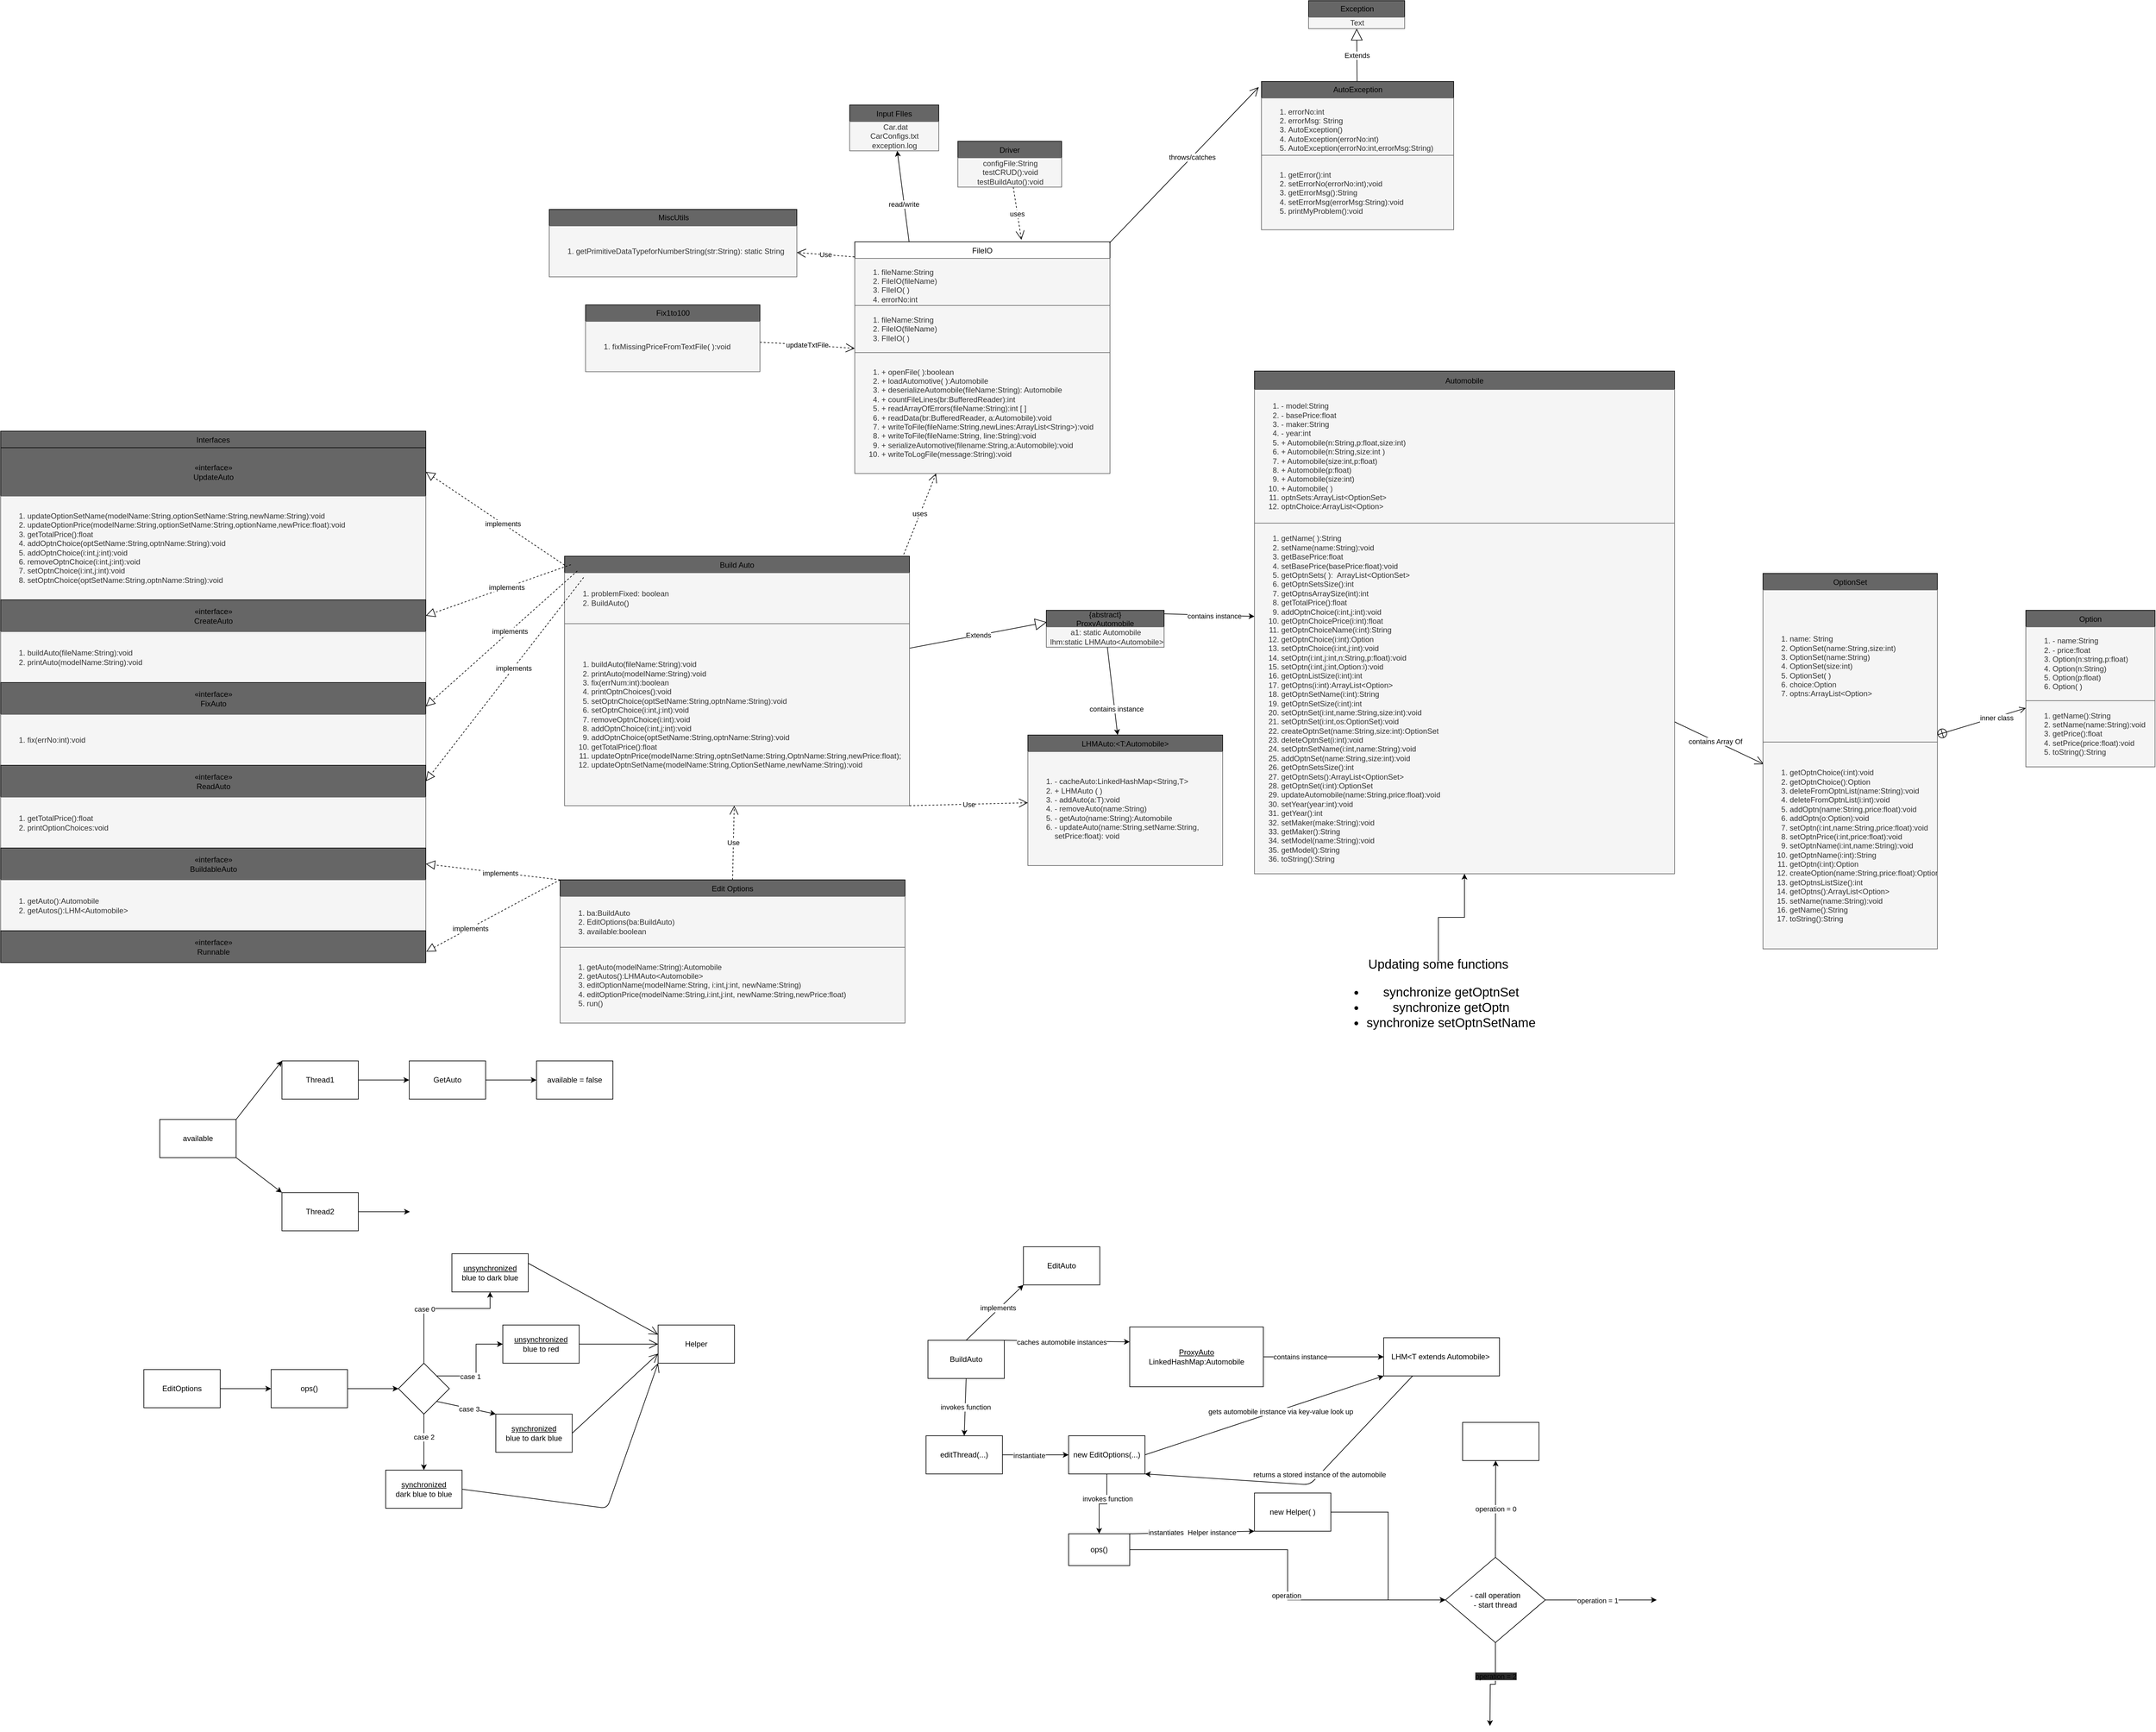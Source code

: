 <mxfile version="13.0.3" type="device"><diagram id="zZ2lqmu1lsxCSd4FqD7M" name="Page-1"><mxGraphModel dx="2013" dy="1282" grid="0" gridSize="10" guides="1" tooltips="1" connect="1" arrows="1" fold="1" page="0" pageScale="1" pageWidth="850" pageHeight="1100" math="0" shadow="0"><root><mxCell id="0"/><mxCell id="1" parent="0"/><mxCell id="Gdt1DpHqCTBr539AsRId-1" value="Extends" style="endArrow=block;endSize=16;endFill=0;html=1;entryX=0.004;entryY=0.321;entryDx=0;entryDy=0;entryPerimeter=0;" parent="1" source="Gdt1DpHqCTBr539AsRId-55" target="Gdt1DpHqCTBr539AsRId-19" edge="1"><mxGeometry width="160" relative="1" as="geometry"><mxPoint x="546" y="196.58" as="sourcePoint"/><mxPoint x="706" y="196.58" as="targetPoint"/></mxGeometry></mxCell><mxCell id="Gdt1DpHqCTBr539AsRId-2" value="" style="endArrow=block;dashed=1;endFill=0;endSize=12;html=1;entryX=1;entryY=0.5;entryDx=0;entryDy=0;" parent="1" source="Gdt1DpHqCTBr539AsRId-55" target="Gdt1DpHqCTBr539AsRId-44" edge="1"><mxGeometry width="160" relative="1" as="geometry"><mxPoint x="320" y="404" as="sourcePoint"/><mxPoint x="116" y="144" as="targetPoint"/></mxGeometry></mxCell><mxCell id="Gdt1DpHqCTBr539AsRId-3" value="implements" style="edgeLabel;html=1;align=center;verticalAlign=middle;resizable=0;points=[];" parent="Gdt1DpHqCTBr539AsRId-2" vertex="1" connectable="0"><mxGeometry x="-0.11" relative="1" as="geometry"><mxPoint as="offset"/></mxGeometry></mxCell><mxCell id="Gdt1DpHqCTBr539AsRId-4" value="" style="endArrow=open;endFill=1;endSize=12;html=1;entryX=0.005;entryY=0.508;entryDx=0;entryDy=0;entryPerimeter=0;" parent="1" source="Gdt1DpHqCTBr539AsRId-32" target="Gdt1DpHqCTBr539AsRId-14" edge="1"><mxGeometry width="160" relative="1" as="geometry"><mxPoint x="1473.0" y="240.275" as="sourcePoint"/><mxPoint x="1279.51" y="273" as="targetPoint"/></mxGeometry></mxCell><mxCell id="Gdt1DpHqCTBr539AsRId-5" value="contains Array Of" style="edgeLabel;html=1;align=center;verticalAlign=middle;resizable=0;points=[];" parent="Gdt1DpHqCTBr539AsRId-4" vertex="1" connectable="0"><mxGeometry x="-0.086" relative="1" as="geometry"><mxPoint as="offset"/></mxGeometry></mxCell><mxCell id="Gdt1DpHqCTBr539AsRId-6" value="uses" style="endArrow=open;endSize=12;dashed=1;html=1;entryX=0.653;entryY=-0.009;entryDx=0;entryDy=0;entryPerimeter=0;" parent="1" source="Gdt1DpHqCTBr539AsRId-50" target="Gdt1DpHqCTBr539AsRId-10" edge="1"><mxGeometry width="160" relative="1" as="geometry"><mxPoint x="1002" y="-104" as="sourcePoint"/><mxPoint x="1162" y="-104" as="targetPoint"/></mxGeometry></mxCell><mxCell id="Gdt1DpHqCTBr539AsRId-7" value="uses" style="endArrow=open;endSize=12;dashed=1;html=1;" parent="1" target="Gdt1DpHqCTBr539AsRId-10" edge="1"><mxGeometry width="160" relative="1" as="geometry"><mxPoint x="523" y="123" as="sourcePoint"/><mxPoint x="601" y="88.0" as="targetPoint"/></mxGeometry></mxCell><mxCell id="Gdt1DpHqCTBr539AsRId-8" value="" style="endArrow=classic;html=1;exitX=0.213;exitY=0.001;exitDx=0;exitDy=0;exitPerimeter=0;" parent="1" source="Gdt1DpHqCTBr539AsRId-10" target="Gdt1DpHqCTBr539AsRId-52" edge="1"><mxGeometry width="50" height="50" relative="1" as="geometry"><mxPoint x="710" y="76" as="sourcePoint"/><mxPoint x="760" y="26" as="targetPoint"/><Array as="points"/></mxGeometry></mxCell><mxCell id="Gdt1DpHqCTBr539AsRId-9" value="read/write" style="edgeLabel;html=1;align=center;verticalAlign=middle;resizable=0;points=[];" parent="Gdt1DpHqCTBr539AsRId-8" vertex="1" connectable="0"><mxGeometry x="-0.166" y="1" relative="1" as="geometry"><mxPoint as="offset"/></mxGeometry></mxCell><mxCell id="Gdt1DpHqCTBr539AsRId-14" value="OptionSet" style="swimlane;fontStyle=0;childLayout=stackLayout;horizontal=1;startSize=26;fillColor=#666666;horizontalStack=0;resizeParent=1;resizeParentMax=0;resizeLast=0;collapsible=1;marginBottom=0;" parent="1" vertex="1"><mxGeometry x="1873" y="153" width="274" height="590" as="geometry"/></mxCell><mxCell id="Gdt1DpHqCTBr539AsRId-15" value="&lt;ol&gt;&lt;li&gt;&lt;span&gt;name: String&lt;/span&gt;&lt;br&gt;&lt;/li&gt;&lt;li&gt;OptionSet(name:String,size:int)&lt;/li&gt;&lt;li&gt;OptionSet(name:String)&lt;/li&gt;&lt;li&gt;OptionSet(size:int)&lt;/li&gt;&lt;li&gt;OptionSet( )&lt;/li&gt;&lt;li&gt;choice:Option&lt;/li&gt;&lt;li&gt;optns:ArrayList&amp;lt;Option&amp;gt;&lt;/li&gt;&lt;/ol&gt;" style="text;strokeColor=#666666;fillColor=#f5f5f5;html=1;whiteSpace=wrap;verticalAlign=middle;overflow=hidden;fontColor=#333333;" parent="Gdt1DpHqCTBr539AsRId-14" vertex="1"><mxGeometry y="26" width="274" height="239" as="geometry"/></mxCell><mxCell id="Gdt1DpHqCTBr539AsRId-16" value="&lt;ol&gt;&lt;li&gt;getOptnChoice(i:int):void&lt;/li&gt;&lt;li&gt;getOptnChoice():Option&lt;/li&gt;&lt;li&gt;deleteFromOptnList(name:String):void&lt;/li&gt;&lt;li&gt;deleteFromOptnList(i:int):void&lt;/li&gt;&lt;li&gt;addOptn(name:String,price:float):void&lt;/li&gt;&lt;li&gt;addOptn(o:Option):void&lt;/li&gt;&lt;li&gt;setOptn(i:int,name:String,price:float):void&lt;/li&gt;&lt;li&gt;setOptnPrice(i:int,price:float):void&lt;/li&gt;&lt;li&gt;setOptnName(i:int,name:String):void&lt;/li&gt;&lt;li&gt;getOptnName(i:int):String&lt;/li&gt;&lt;li&gt;getOptn(i:int):Option&lt;/li&gt;&lt;li&gt;createOption(name:String,price:float):Option&lt;/li&gt;&lt;li&gt;getOptnsListSize():int&lt;/li&gt;&lt;li&gt;getOptns():ArrayList&amp;lt;Option&amp;gt;&lt;/li&gt;&lt;li&gt;setName(name:String):void&lt;/li&gt;&lt;li&gt;getName():String&lt;/li&gt;&lt;li&gt;toString():String&lt;/li&gt;&lt;/ol&gt;" style="text;strokeColor=#666666;fillColor=#f5f5f5;html=1;whiteSpace=wrap;verticalAlign=middle;overflow=hidden;fontColor=#333333;" parent="Gdt1DpHqCTBr539AsRId-14" vertex="1"><mxGeometry y="265" width="274" height="325" as="geometry"/></mxCell><mxCell id="Gdt1DpHqCTBr539AsRId-17" value="" style="endArrow=open;startArrow=circlePlus;endFill=0;startFill=0;endSize=8;html=1;" parent="1" source="Gdt1DpHqCTBr539AsRId-14" target="Gdt1DpHqCTBr539AsRId-35" edge="1"><mxGeometry width="160" relative="1" as="geometry"><mxPoint x="2191" y="277" as="sourcePoint"/><mxPoint x="2351" y="277" as="targetPoint"/></mxGeometry></mxCell><mxCell id="Gdt1DpHqCTBr539AsRId-18" value="inner class" style="edgeLabel;html=1;align=center;verticalAlign=middle;resizable=0;points=[];" parent="Gdt1DpHqCTBr539AsRId-17" vertex="1" connectable="0"><mxGeometry x="0.328" y="-1" relative="1" as="geometry"><mxPoint as="offset"/></mxGeometry></mxCell><mxCell id="Gdt1DpHqCTBr539AsRId-19" value="{abstract}&#10;ProxyAutomobile" style="swimlane;fontStyle=0;childLayout=stackLayout;horizontal=1;startSize=26;fillColor=#666666;horizontalStack=0;resizeParent=1;resizeParentMax=0;resizeLast=0;collapsible=1;marginBottom=0;" parent="1" vertex="1"><mxGeometry x="747" y="211" width="185" height="58" as="geometry"/></mxCell><mxCell id="Gdt1DpHqCTBr539AsRId-20" value="a1: static Automobile&lt;br&gt;&amp;nbsp;lhm:static LHMAuto&amp;lt;Automobile&amp;gt;" style="text;html=1;align=center;verticalAlign=middle;resizable=0;points=[];autosize=1;fillColor=#f5f5f5;strokeColor=#666666;fontColor=#333333;" parent="Gdt1DpHqCTBr539AsRId-19" vertex="1"><mxGeometry y="26" width="185" height="32" as="geometry"/></mxCell><mxCell id="Gdt1DpHqCTBr539AsRId-21" value="updateTxtFile" style="endArrow=open;endSize=12;dashed=1;html=1;" parent="1" source="Gdt1DpHqCTBr539AsRId-22" target="Gdt1DpHqCTBr539AsRId-10" edge="1"><mxGeometry width="160" relative="1" as="geometry"><mxPoint x="321" y="-198" as="sourcePoint"/><mxPoint x="481" y="-198" as="targetPoint"/><Array as="points"><mxPoint x="342" y="-208"/></Array></mxGeometry></mxCell><mxCell id="Gdt1DpHqCTBr539AsRId-22" value="Fix1to100" style="swimlane;fontStyle=0;childLayout=stackLayout;horizontal=1;startSize=26;fillColor=#666666;horizontalStack=0;resizeParent=1;resizeParentMax=0;resizeLast=0;collapsible=1;marginBottom=0;html=1;" parent="1" vertex="1"><mxGeometry x="23" y="-269" width="274" height="105" as="geometry"/></mxCell><mxCell id="Gdt1DpHqCTBr539AsRId-23" value="&lt;ol&gt;&lt;li&gt;&lt;span style=&quot;text-align: center&quot;&gt;fixMissingPriceFromTextFile( ):void&lt;/span&gt;&lt;/li&gt;&lt;/ol&gt;" style="text;strokeColor=#666666;fillColor=#f5f5f5;html=1;whiteSpace=wrap;verticalAlign=middle;overflow=hidden;fontColor=#333333;" parent="Gdt1DpHqCTBr539AsRId-22" vertex="1"><mxGeometry y="26" width="274" height="79" as="geometry"/></mxCell><mxCell id="Gdt1DpHqCTBr539AsRId-24" value="Extends" style="endArrow=block;endSize=16;endFill=0;html=1;" parent="1" source="Gdt1DpHqCTBr539AsRId-27" target="Gdt1DpHqCTBr539AsRId-38" edge="1"><mxGeometry width="160" relative="1" as="geometry"><mxPoint x="397" y="-718" as="sourcePoint"/><mxPoint x="557" y="-718" as="targetPoint"/></mxGeometry></mxCell><mxCell id="Gdt1DpHqCTBr539AsRId-25" value="" style="endArrow=open;endFill=1;endSize=12;html=1;exitX=0.998;exitY=0.005;exitDx=0;exitDy=0;exitPerimeter=0;entryX=-0.014;entryY=0.038;entryDx=0;entryDy=0;entryPerimeter=0;" parent="1" source="Gdt1DpHqCTBr539AsRId-10" target="Gdt1DpHqCTBr539AsRId-27" edge="1"><mxGeometry width="160" relative="1" as="geometry"><mxPoint x="1088" y="-357" as="sourcePoint"/><mxPoint x="1248" y="-357" as="targetPoint"/></mxGeometry></mxCell><mxCell id="Gdt1DpHqCTBr539AsRId-26" value="throws/catches" style="edgeLabel;html=1;align=center;verticalAlign=middle;resizable=0;points=[];" parent="Gdt1DpHqCTBr539AsRId-25" vertex="1" connectable="0"><mxGeometry x="0.105" relative="1" as="geometry"><mxPoint as="offset"/></mxGeometry></mxCell><mxCell id="Gdt1DpHqCTBr539AsRId-30" value="" style="endArrow=classic;html=1;exitX=1.003;exitY=0.094;exitDx=0;exitDy=0;exitPerimeter=0;" parent="1" source="Gdt1DpHqCTBr539AsRId-19" target="Gdt1DpHqCTBr539AsRId-32" edge="1"><mxGeometry width="50" height="50" relative="1" as="geometry"><mxPoint x="889" y="364" as="sourcePoint"/><mxPoint x="939" y="314" as="targetPoint"/></mxGeometry></mxCell><mxCell id="Gdt1DpHqCTBr539AsRId-31" value="contains instance" style="edgeLabel;html=1;align=center;verticalAlign=middle;resizable=0;points=[];" parent="Gdt1DpHqCTBr539AsRId-30" vertex="1" connectable="0"><mxGeometry x="0.105" y="-1" relative="1" as="geometry"><mxPoint as="offset"/></mxGeometry></mxCell><mxCell id="Gdt1DpHqCTBr539AsRId-32" value="Automobile" style="swimlane;fontStyle=0;childLayout=stackLayout;horizontal=1;startSize=29;fillColor=#666666;horizontalStack=0;resizeParent=1;resizeParentMax=0;resizeLast=0;collapsible=1;marginBottom=0;" parent="1" vertex="1"><mxGeometry x="1074" y="-165" width="660" height="790" as="geometry"/></mxCell><mxCell id="Gdt1DpHqCTBr539AsRId-33" value="&lt;ol&gt;&lt;li&gt;- model:String&lt;/li&gt;&lt;li&gt;- basePrice:float&lt;/li&gt;&lt;li&gt;- maker:String&lt;/li&gt;&lt;li&gt;- year:int&lt;/li&gt;&lt;li&gt;+ Automobile(n:String,p:float,size:int)&lt;/li&gt;&lt;li&gt;+ Automobile(n:String,size:int )&lt;/li&gt;&lt;li&gt;+ Automobile(size:int,p:float)&lt;/li&gt;&lt;li&gt;+ Automobile(p:float)&lt;/li&gt;&lt;li&gt;+ Automobile(size:int)&lt;/li&gt;&lt;li&gt;+ Automobile( )&amp;nbsp;&lt;/li&gt;&lt;li&gt;optnSets:ArrayList&amp;lt;OptionSet&amp;gt;&lt;/li&gt;&lt;li&gt;optnChoice:ArrayList&amp;lt;Option&amp;gt;&lt;/li&gt;&lt;/ol&gt;" style="text;strokeColor=#666666;fillColor=#f5f5f5;html=1;whiteSpace=wrap;verticalAlign=middle;overflow=hidden;fontColor=#333333;" parent="Gdt1DpHqCTBr539AsRId-32" vertex="1"><mxGeometry y="29" width="660" height="210" as="geometry"/></mxCell><mxCell id="Gdt1DpHqCTBr539AsRId-34" value="&lt;ol&gt;&lt;li&gt;getName( ):String&lt;/li&gt;&lt;li&gt;setName(name:String):void&lt;/li&gt;&lt;li&gt;getBasePrice:float&lt;/li&gt;&lt;li&gt;setBasePrice(basePrice:float):void&lt;/li&gt;&lt;li&gt;getOptnSets( ):&amp;nbsp; ArrayList&amp;lt;OptionSet&amp;gt;&lt;/li&gt;&lt;li&gt;&lt;span&gt;getOptnSetsSize():int&lt;/span&gt;&lt;br&gt;&lt;/li&gt;&lt;li&gt;getOptnsArraySize(int):int&lt;/li&gt;&lt;li&gt;getTotalPrice():float&lt;/li&gt;&lt;li&gt;addOptnChoice(i:int,j:int):void&lt;/li&gt;&lt;li&gt;getOptnChoicePrice(i:int):float&lt;/li&gt;&lt;li&gt;getOptnChoiceName(i:int):String&lt;/li&gt;&lt;li&gt;getOptnChoice(i:int):Option&lt;/li&gt;&lt;li&gt;setOptnChoice(i:int,j:int):void&lt;/li&gt;&lt;li&gt;setOptn(i:int,j:int,n:String,p:float):void&lt;/li&gt;&lt;li&gt;setOptn(i:int,j:int,Option:i):void&lt;/li&gt;&lt;li&gt;getOptnListSize(i:int):int&lt;/li&gt;&lt;li&gt;getOptns(i:int):ArrayList&amp;lt;Option&amp;gt;&lt;/li&gt;&lt;li&gt;getOptnSetName(i:int):String&lt;/li&gt;&lt;li&gt;getOptnSetSize(i:int):int&lt;/li&gt;&lt;li&gt;setOptnSet(i:int,name:String,size:int):void&lt;/li&gt;&lt;li&gt;setOptnSet(i:int,os:OptionSet):void&lt;/li&gt;&lt;li&gt;createOptnSet(name:String,size:int):OptionSet&lt;/li&gt;&lt;li&gt;deleteOptnSet(i:int):void&lt;/li&gt;&lt;li&gt;setOptnSetName(i:int,name:String):void&lt;/li&gt;&lt;li&gt;addOptnSet(name:String,size:int):void&lt;/li&gt;&lt;li&gt;getOptnSetsSize():int&lt;/li&gt;&lt;li&gt;getOptnSets():ArrayList&amp;lt;OptionSet&amp;gt;&lt;/li&gt;&lt;li&gt;getOptnSet(i:int):OptionSet&lt;/li&gt;&lt;li&gt;updateAutomobile(name:String,price:float):void&lt;/li&gt;&lt;li&gt;setYear(year:int):void&lt;/li&gt;&lt;li&gt;getYear():int&lt;/li&gt;&lt;li&gt;setMaker(make:String):void&lt;/li&gt;&lt;li&gt;getMaker():String&lt;/li&gt;&lt;li&gt;setModel(name:String):void&lt;/li&gt;&lt;li&gt;getModel():String&lt;/li&gt;&lt;li&gt;toString():String&lt;/li&gt;&lt;/ol&gt;" style="text;strokeColor=#666666;fillColor=#f5f5f5;html=1;whiteSpace=wrap;verticalAlign=middle;overflow=hidden;fontColor=#333333;" parent="Gdt1DpHqCTBr539AsRId-32" vertex="1"><mxGeometry y="239" width="660" height="551" as="geometry"/></mxCell><mxCell id="Gdt1DpHqCTBr539AsRId-40" value="MiscUtils" style="swimlane;fontStyle=0;childLayout=stackLayout;horizontal=1;startSize=26;fillColor=#666666;horizontalStack=0;resizeParent=1;resizeParentMax=0;resizeLast=0;collapsible=1;marginBottom=0;html=1;" parent="1" vertex="1"><mxGeometry x="-34" y="-419" width="389" height="106" as="geometry"/></mxCell><mxCell id="Gdt1DpHqCTBr539AsRId-41" value="&lt;ol&gt;&lt;li&gt;getPrimitiveDataTypeforNumberString(str:String): static String&lt;/li&gt;&lt;/ol&gt;" style="text;strokeColor=#666666;fillColor=#f5f5f5;html=1;whiteSpace=wrap;verticalAlign=middle;overflow=hidden;fontColor=#333333;" parent="Gdt1DpHqCTBr539AsRId-40" vertex="1"><mxGeometry y="26" width="389" height="80" as="geometry"/></mxCell><mxCell id="Gdt1DpHqCTBr539AsRId-42" value="Use" style="endArrow=open;endSize=12;dashed=1;html=1;exitX=-0.001;exitY=0.065;exitDx=0;exitDy=0;exitPerimeter=0;" parent="1" source="Gdt1DpHqCTBr539AsRId-10" target="Gdt1DpHqCTBr539AsRId-40" edge="1"><mxGeometry width="160" relative="1" as="geometry"><mxPoint x="383" y="-508" as="sourcePoint"/><mxPoint x="543" y="-508" as="targetPoint"/></mxGeometry></mxCell><mxCell id="Gdt1DpHqCTBr539AsRId-50" value="Driver" style="swimlane;fontStyle=0;childLayout=stackLayout;horizontal=1;startSize=26;fillColor=#666666;horizontalStack=0;resizeParent=1;resizeParentMax=0;resizeLast=0;collapsible=1;marginBottom=0;" parent="1" vertex="1"><mxGeometry x="608" y="-526" width="163" height="72" as="geometry"/></mxCell><mxCell id="Gdt1DpHqCTBr539AsRId-51" value="configFile:String&lt;br&gt;testCRUD():void&lt;br&gt;testBuildAuto():void&lt;br&gt;" style="text;html=1;align=center;verticalAlign=middle;resizable=0;points=[];autosize=1;fillColor=#f5f5f5;strokeColor=#666666;fontColor=#333333;" parent="Gdt1DpHqCTBr539AsRId-50" vertex="1"><mxGeometry y="26" width="163" height="46" as="geometry"/></mxCell><mxCell id="Gdt1DpHqCTBr539AsRId-52" value="Input FIles" style="swimlane;fontStyle=0;childLayout=stackLayout;horizontal=1;startSize=26;fillColor=#666666;horizontalStack=0;resizeParent=1;resizeParentMax=0;resizeLast=0;collapsible=1;marginBottom=0;" parent="1" vertex="1"><mxGeometry x="438" y="-583" width="140" height="72" as="geometry"/></mxCell><mxCell id="Gdt1DpHqCTBr539AsRId-53" value="&amp;nbsp;Car.dat&lt;br&gt;CarConfigs.txt&lt;br&gt;exception.log" style="text;html=1;align=center;verticalAlign=middle;resizable=0;points=[];autosize=1;fillColor=#f5f5f5;strokeColor=#666666;fontColor=#333333;" parent="Gdt1DpHqCTBr539AsRId-52" vertex="1"><mxGeometry y="26" width="140" height="46" as="geometry"/></mxCell><mxCell id="Gdt1DpHqCTBr539AsRId-35" value="Option" style="swimlane;fontStyle=0;childLayout=stackLayout;horizontal=1;startSize=26;fillColor=#666666;horizontalStack=0;resizeParent=1;resizeParentMax=0;resizeLast=0;collapsible=1;marginBottom=0;" parent="1" vertex="1"><mxGeometry x="2286" y="211" width="203" height="246" as="geometry"/></mxCell><mxCell id="Gdt1DpHqCTBr539AsRId-36" value="&lt;ol&gt;&lt;li&gt;- name:String&lt;/li&gt;&lt;li&gt;- price:float&lt;/li&gt;&lt;li&gt;Option(n:string,p:float)&lt;/li&gt;&lt;li&gt;Option(n:String)&lt;/li&gt;&lt;li&gt;Option(p:float)&lt;/li&gt;&lt;li&gt;Option( )&lt;/li&gt;&lt;/ol&gt;" style="text;strokeColor=#666666;fillColor=#f5f5f5;html=1;whiteSpace=wrap;verticalAlign=middle;overflow=hidden;fontColor=#333333;" parent="Gdt1DpHqCTBr539AsRId-35" vertex="1"><mxGeometry y="26" width="203" height="116" as="geometry"/></mxCell><mxCell id="Gdt1DpHqCTBr539AsRId-37" value="&lt;ol&gt;&lt;li&gt;getName():String&lt;/li&gt;&lt;li&gt;setName(name:String):void&lt;/li&gt;&lt;li&gt;getPrice():float&lt;/li&gt;&lt;li&gt;setPrice(price:float):void&lt;/li&gt;&lt;li&gt;toString():String&lt;/li&gt;&lt;/ol&gt;" style="text;strokeColor=#666666;fillColor=#f5f5f5;html=1;whiteSpace=wrap;verticalAlign=middle;overflow=hidden;fontColor=#333333;" parent="Gdt1DpHqCTBr539AsRId-35" vertex="1"><mxGeometry y="142" width="203" height="104" as="geometry"/></mxCell><mxCell id="Gdt1DpHqCTBr539AsRId-55" value="Build Auto" style="swimlane;fontStyle=0;childLayout=stackLayout;horizontal=1;startSize=26;fillColor=#666666;horizontalStack=0;resizeParent=1;resizeParentMax=0;resizeLast=0;collapsible=1;marginBottom=0;" parent="1" vertex="1"><mxGeometry x="-10" y="126" width="542" height="392" as="geometry"/></mxCell><mxCell id="Gdt1DpHqCTBr539AsRId-56" value="&lt;ol&gt;&lt;li&gt;problemFixed: boolean&lt;/li&gt;&lt;li&gt;BuildAuto()&lt;/li&gt;&lt;/ol&gt;" style="text;strokeColor=#666666;fillColor=#f5f5f5;html=1;whiteSpace=wrap;verticalAlign=middle;overflow=hidden;fontColor=#333333;" parent="Gdt1DpHqCTBr539AsRId-55" vertex="1"><mxGeometry y="26" width="542" height="80" as="geometry"/></mxCell><mxCell id="Gdt1DpHqCTBr539AsRId-57" value="&lt;ol&gt;&lt;li&gt;buildAuto(fileName:String):void&lt;/li&gt;&lt;li&gt;&lt;span&gt;printAuto(modelName:String):void&lt;/span&gt;&lt;/li&gt;&lt;li&gt;fix(errNum:int):boolean&lt;/li&gt;&lt;li&gt;printOptnChoices():void&lt;/li&gt;&lt;li&gt;setOptnChoice(optSetName:String,optnName:String):void&lt;/li&gt;&lt;li&gt;setOptnChoice(i:int,j:int):void&lt;/li&gt;&lt;li&gt;removeOptnChoice(i:int):void&lt;/li&gt;&lt;li&gt;addOptnChoice(i:int,j:int):void&lt;/li&gt;&lt;li&gt;addOptnChoice(optSetName:String,optnName:String):void&lt;/li&gt;&lt;li&gt;getTotalPrice():float&lt;/li&gt;&lt;li&gt;updateOptnPrice(modelName:String,optnSetName:String,OptnName:String,newPrice:float);&lt;/li&gt;&lt;li&gt;updateOptnSetName(modelName:String,OptionSetName,newName:String):void&lt;/li&gt;&lt;/ol&gt;" style="text;strokeColor=#666666;fillColor=#f5f5f5;html=1;whiteSpace=wrap;verticalAlign=middle;overflow=hidden;fontColor=#333333;" parent="Gdt1DpHqCTBr539AsRId-55" vertex="1"><mxGeometry y="106" width="542" height="286" as="geometry"/></mxCell><mxCell id="Gdt1DpHqCTBr539AsRId-10" value="FileIO" style="swimlane;fontStyle=0;childLayout=stackLayout;horizontal=1;startSize=26;fillColor=none;horizontalStack=0;resizeParent=1;resizeParentMax=0;resizeLast=0;collapsible=1;marginBottom=0;" parent="1" vertex="1"><mxGeometry x="446" y="-368" width="401" height="364" as="geometry"/></mxCell><mxCell id="Gdt1DpHqCTBr539AsRId-11" value="&lt;ol&gt;&lt;li&gt;fileName:String&lt;/li&gt;&lt;li&gt;FileIO(fileName)&lt;/li&gt;&lt;li&gt;FIleIO( )&lt;/li&gt;&lt;li&gt;errorNo:int&lt;/li&gt;&lt;/ol&gt;" style="text;strokeColor=#666666;fillColor=#f5f5f5;html=1;whiteSpace=wrap;verticalAlign=middle;overflow=hidden;fontColor=#333333;" parent="Gdt1DpHqCTBr539AsRId-10" vertex="1"><mxGeometry y="26" width="401" height="74" as="geometry"/></mxCell><mxCell id="Gdt1DpHqCTBr539AsRId-12" value="&lt;ol&gt;&lt;li&gt;fileName:String&lt;/li&gt;&lt;li&gt;FileIO(fileName)&lt;/li&gt;&lt;li&gt;FIleIO( )&lt;/li&gt;&lt;/ol&gt;" style="text;strokeColor=#666666;fillColor=#f5f5f5;html=1;whiteSpace=wrap;verticalAlign=middle;overflow=hidden;fontColor=#333333;" parent="Gdt1DpHqCTBr539AsRId-10" vertex="1"><mxGeometry y="100" width="401" height="74" as="geometry"/></mxCell><mxCell id="Gdt1DpHqCTBr539AsRId-13" value="&lt;ol&gt;&lt;li&gt;+ openFile( ):boolean&lt;/li&gt;&lt;li&gt;+ loadAutomotive( ):Automobile&lt;/li&gt;&lt;li&gt;+ deserializeAutomobile(fileName:String): Automobile&lt;/li&gt;&lt;li&gt;+ countFileLines(br:BufferedReader):int&lt;/li&gt;&lt;li&gt;+ readArrayOfErrors(fileName:String):int [ ]&lt;/li&gt;&lt;li&gt;+ readData(br:BufferedReader, a:Automobile):void&lt;/li&gt;&lt;li&gt;+ writeToFile(fileName:String,newLines:ArrayList&amp;lt;String&amp;gt;):void&lt;/li&gt;&lt;li&gt;+ writeToFile(fileName:String, line:String):void&lt;/li&gt;&lt;li&gt;+ serializeAutomotive(filename:String,a:Automobile):void&lt;/li&gt;&lt;li&gt;+ writeToLogFile(message:String):void&lt;/li&gt;&lt;/ol&gt;" style="text;strokeColor=#666666;fillColor=#f5f5f5;html=1;whiteSpace=wrap;verticalAlign=middle;overflow=hidden;fontColor=#333333;" parent="Gdt1DpHqCTBr539AsRId-10" vertex="1"><mxGeometry y="174" width="401" height="190" as="geometry"/></mxCell><mxCell id="Gdt1DpHqCTBr539AsRId-27" value="AutoException" style="swimlane;fontStyle=0;childLayout=stackLayout;horizontal=1;startSize=26;fillColor=#666666;horizontalStack=0;resizeParent=1;resizeParentMax=0;resizeLast=0;collapsible=1;marginBottom=0;html=1;" parent="1" vertex="1"><mxGeometry x="1085" y="-620" width="302" height="233" as="geometry"/></mxCell><mxCell id="Gdt1DpHqCTBr539AsRId-28" value="&lt;ol&gt;&lt;li&gt;errorNo:int&lt;/li&gt;&lt;li&gt;errorMsg: String&lt;/li&gt;&lt;li&gt;AutoException()&lt;/li&gt;&lt;li&gt;AutoException(errorNo:int)&lt;/li&gt;&lt;li&gt;AutoException(errorNo:int,errorMsg:String)&lt;/li&gt;&lt;/ol&gt;" style="text;strokeColor=#666666;fillColor=#f5f5f5;html=1;whiteSpace=wrap;verticalAlign=middle;overflow=hidden;fontColor=#333333;" parent="Gdt1DpHqCTBr539AsRId-27" vertex="1"><mxGeometry y="26" width="302" height="90" as="geometry"/></mxCell><mxCell id="Gdt1DpHqCTBr539AsRId-29" value="&lt;ol&gt;&lt;li&gt;getError():int&lt;/li&gt;&lt;li&gt;setErrorNo(errorNo:int);void&lt;/li&gt;&lt;li&gt;getErrorMsg():String&lt;/li&gt;&lt;li&gt;setErrorMsg(errorMsg:String):void&lt;/li&gt;&lt;li&gt;printMyProblem():void&lt;/li&gt;&lt;/ol&gt;" style="text;strokeColor=#666666;fillColor=#f5f5f5;html=1;whiteSpace=wrap;verticalAlign=middle;overflow=hidden;fontColor=#333333;" parent="Gdt1DpHqCTBr539AsRId-27" vertex="1"><mxGeometry y="116" width="302" height="117" as="geometry"/></mxCell><mxCell id="Gdt1DpHqCTBr539AsRId-38" value="Exception" style="swimlane;fontStyle=0;childLayout=stackLayout;horizontal=1;startSize=26;fillColor=#666666;horizontalStack=0;resizeParent=1;resizeParentMax=0;resizeLast=0;collapsible=1;marginBottom=0;html=1;gradientColor=none;" parent="1" vertex="1"><mxGeometry x="1159" y="-747" width="151" height="44" as="geometry"/></mxCell><mxCell id="Gdt1DpHqCTBr539AsRId-39" value="Text" style="text;html=1;align=center;verticalAlign=middle;resizable=0;points=[];autosize=1;fillColor=#f5f5f5;strokeColor=#666666;fontColor=#333333;" parent="Gdt1DpHqCTBr539AsRId-38" vertex="1"><mxGeometry y="26" width="151" height="18" as="geometry"/></mxCell><mxCell id="Gdt1DpHqCTBr539AsRId-128" value="" style="endArrow=classic;html=1;" parent="1" source="Gdt1DpHqCTBr539AsRId-19" target="Gdt1DpHqCTBr539AsRId-130" edge="1"><mxGeometry width="50" height="50" relative="1" as="geometry"><mxPoint x="832" y="354" as="sourcePoint"/><mxPoint x="832.519" y="319" as="targetPoint"/></mxGeometry></mxCell><mxCell id="Gdt1DpHqCTBr539AsRId-136" value="contains instance" style="edgeLabel;html=1;align=center;verticalAlign=middle;resizable=0;points=[];" parent="Gdt1DpHqCTBr539AsRId-128" vertex="1" connectable="0"><mxGeometry x="0.4" y="3" relative="1" as="geometry"><mxPoint as="offset"/></mxGeometry></mxCell><mxCell id="Gdt1DpHqCTBr539AsRId-138" value="Use" style="endArrow=open;endSize=12;dashed=1;html=1;exitX=1;exitY=1;exitDx=0;exitDy=0;" parent="1" source="Gdt1DpHqCTBr539AsRId-57" target="Gdt1DpHqCTBr539AsRId-130" edge="1"><mxGeometry width="160" relative="1" as="geometry"><mxPoint x="643" y="412" as="sourcePoint"/><mxPoint x="803" y="412" as="targetPoint"/></mxGeometry></mxCell><mxCell id="Gdt1DpHqCTBr539AsRId-130" value="LHMAuto:&lt;T:Automobile&gt;" style="swimlane;fontStyle=0;childLayout=stackLayout;horizontal=1;startSize=26;fillColor=#666666;horizontalStack=0;resizeParent=1;resizeParentMax=0;resizeLast=0;collapsible=1;marginBottom=0;" parent="1" vertex="1"><mxGeometry x="718" y="407" width="306" height="205" as="geometry"/></mxCell><mxCell id="Gdt1DpHqCTBr539AsRId-135" value="&lt;ol&gt;&lt;li&gt;- cacheAuto:LinkedHashMap&amp;lt;String,T&amp;gt;&lt;/li&gt;&lt;li&gt;+ LHMAuto ( )&lt;/li&gt;&lt;li&gt;- addAuto(a:T):void&lt;/li&gt;&lt;li&gt;- removeAuto(name:String)&lt;/li&gt;&lt;li&gt;- getAuto(name:String):Automobile&lt;/li&gt;&lt;li&gt;- updateAuto(name:String,setName:String, setPrice:float): void&lt;/li&gt;&lt;/ol&gt;" style="text;strokeColor=#666666;fillColor=#f5f5f5;html=1;whiteSpace=wrap;verticalAlign=middle;overflow=hidden;fontColor=#333333;" parent="Gdt1DpHqCTBr539AsRId-130" vertex="1"><mxGeometry y="26" width="306" height="179" as="geometry"/></mxCell><mxCell id="cC0wjx8CXO02wKi4OUYc-12" value="" style="endArrow=block;dashed=1;endFill=0;endSize=12;html=1;entryX=1;entryY=0.5;entryDx=0;entryDy=0;" parent="1" target="Gdt1DpHqCTBr539AsRId-46" edge="1"><mxGeometry width="160" relative="1" as="geometry"><mxPoint x="-4.547e-13" y="139.289" as="sourcePoint"/><mxPoint x="-89" y="76" as="targetPoint"/></mxGeometry></mxCell><mxCell id="cC0wjx8CXO02wKi4OUYc-13" value="implements" style="edgeLabel;html=1;align=center;verticalAlign=middle;resizable=0;points=[];" parent="cC0wjx8CXO02wKi4OUYc-12" vertex="1" connectable="0"><mxGeometry x="-0.11" relative="1" as="geometry"><mxPoint as="offset"/></mxGeometry></mxCell><mxCell id="cC0wjx8CXO02wKi4OUYc-15" value="" style="endArrow=block;dashed=1;endFill=0;endSize=12;html=1;entryX=1;entryY=0.75;entryDx=0;entryDy=0;" parent="1" target="Gdt1DpHqCTBr539AsRId-48" edge="1"><mxGeometry width="160" relative="1" as="geometry"><mxPoint x="10.0" y="149.289" as="sourcePoint"/><mxPoint x="-89" y="302" as="targetPoint"/></mxGeometry></mxCell><mxCell id="cC0wjx8CXO02wKi4OUYc-16" value="implements" style="edgeLabel;html=1;align=center;verticalAlign=middle;resizable=0;points=[];" parent="cC0wjx8CXO02wKi4OUYc-15" vertex="1" connectable="0"><mxGeometry x="-0.11" relative="1" as="geometry"><mxPoint as="offset"/></mxGeometry></mxCell><mxCell id="cC0wjx8CXO02wKi4OUYc-17" value="" style="endArrow=block;dashed=1;endFill=0;endSize=12;html=1;entryX=1;entryY=0.5;entryDx=0;entryDy=0;" parent="1" target="Gdt1DpHqCTBr539AsRId-139" edge="1"><mxGeometry width="160" relative="1" as="geometry"><mxPoint x="20.0" y="159.289" as="sourcePoint"/><mxPoint x="-79" y="312" as="targetPoint"/></mxGeometry></mxCell><mxCell id="cC0wjx8CXO02wKi4OUYc-18" value="implements" style="edgeLabel;html=1;align=center;verticalAlign=middle;resizable=0;points=[];" parent="cC0wjx8CXO02wKi4OUYc-17" vertex="1" connectable="0"><mxGeometry x="-0.11" relative="1" as="geometry"><mxPoint as="offset"/></mxGeometry></mxCell><mxCell id="Gdt1DpHqCTBr539AsRId-43" value="Interfaces" style="swimlane;fontStyle=0;childLayout=stackLayout;horizontal=1;startSize=26;fillColor=#666666;horizontalStack=0;resizeParent=1;resizeParentMax=0;resizeLast=0;collapsible=1;marginBottom=0;" parent="1" vertex="1"><mxGeometry x="-896" y="-70.5" width="668" height="835" as="geometry"><mxRectangle x="244" y="518" width="50" height="44" as="alternateBounds"/></mxGeometry></mxCell><mxCell id="Gdt1DpHqCTBr539AsRId-44" value="«interface»&lt;br&gt;UpdateAuto&lt;br&gt;" style="html=1;fillColor=#666666;" parent="Gdt1DpHqCTBr539AsRId-43" vertex="1"><mxGeometry y="26" width="668" height="76" as="geometry"/></mxCell><mxCell id="Gdt1DpHqCTBr539AsRId-45" value="&lt;ol&gt;&lt;li&gt;updateOptionSetName(modelName:String,optionSetName:String,newName:String):void&lt;/li&gt;&lt;li&gt;updateOptionPrice(modelName:String,optionSetName:String,optionName,newPrice:float):void&lt;/li&gt;&lt;li&gt;getTotalPrice():float&lt;/li&gt;&lt;li&gt;addOptnChoice(optSetName:String,optnName:String):void&lt;/li&gt;&lt;li&gt;addOptnChoice(i:int,j:int):void&lt;/li&gt;&lt;li&gt;removeOptnChoice(i:int,j:int):void&lt;/li&gt;&lt;li&gt;setOptnChoice(i:int,j:int):void&lt;/li&gt;&lt;li&gt;setOptnChoice(optSetName:String,optnName:String):void&lt;/li&gt;&lt;/ol&gt;" style="text;strokeColor=#666666;fillColor=#f5f5f5;html=1;whiteSpace=wrap;verticalAlign=middle;overflow=hidden;fontColor=#333333;" parent="Gdt1DpHqCTBr539AsRId-43" vertex="1"><mxGeometry y="102" width="668" height="163" as="geometry"/></mxCell><mxCell id="Gdt1DpHqCTBr539AsRId-46" value="«interface»&lt;br&gt;CreateAuto" style="html=1;fillColor=#666666;" parent="Gdt1DpHqCTBr539AsRId-43" vertex="1"><mxGeometry y="265" width="668" height="50" as="geometry"/></mxCell><mxCell id="Gdt1DpHqCTBr539AsRId-47" value="&lt;ol&gt;&lt;li&gt;buildAuto(fileName:String):void&lt;/li&gt;&lt;li&gt;printAuto(modelName:String):void&lt;/li&gt;&lt;/ol&gt;" style="text;strokeColor=#666666;fillColor=#f5f5f5;html=1;whiteSpace=wrap;verticalAlign=middle;overflow=hidden;fontColor=#333333;" parent="Gdt1DpHqCTBr539AsRId-43" vertex="1"><mxGeometry y="315" width="668" height="80" as="geometry"/></mxCell><mxCell id="Gdt1DpHqCTBr539AsRId-48" value="«interface»&lt;br&gt;FixAuto" style="html=1;fillColor=#666666;" parent="Gdt1DpHqCTBr539AsRId-43" vertex="1"><mxGeometry y="395" width="668" height="50" as="geometry"/></mxCell><mxCell id="Gdt1DpHqCTBr539AsRId-49" value="&lt;ol&gt;&lt;li&gt;fix(errNo:int):void&lt;/li&gt;&lt;/ol&gt;" style="text;strokeColor=#666666;fillColor=#f5f5f5;html=1;whiteSpace=wrap;verticalAlign=middle;overflow=hidden;fontColor=#333333;" parent="Gdt1DpHqCTBr539AsRId-43" vertex="1"><mxGeometry y="445" width="668" height="80" as="geometry"/></mxCell><mxCell id="Gdt1DpHqCTBr539AsRId-139" value="«interface»&lt;br&gt;ReadAuto" style="html=1;fillColor=#666666;" parent="Gdt1DpHqCTBr539AsRId-43" vertex="1"><mxGeometry y="525" width="668" height="50" as="geometry"/></mxCell><mxCell id="Gdt1DpHqCTBr539AsRId-141" value="&lt;ol&gt;&lt;li&gt;getTotalPrice():float&lt;/li&gt;&lt;li&gt;printOptionChoices:void&lt;/li&gt;&lt;/ol&gt;" style="text;strokeColor=#666666;fillColor=#f5f5f5;html=1;whiteSpace=wrap;verticalAlign=middle;overflow=hidden;fontColor=#333333;" parent="Gdt1DpHqCTBr539AsRId-43" vertex="1"><mxGeometry y="575" width="668" height="80" as="geometry"/></mxCell><mxCell id="cC0wjx8CXO02wKi4OUYc-2" value="«interface»&lt;br&gt;BuildableAuto" style="html=1;fillColor=#666666;" parent="Gdt1DpHqCTBr539AsRId-43" vertex="1"><mxGeometry y="655" width="668" height="50" as="geometry"/></mxCell><mxCell id="cC0wjx8CXO02wKi4OUYc-3" value="&lt;ol&gt;&lt;li&gt;getAuto():Automobile&lt;/li&gt;&lt;li&gt;getAutos():LHM&amp;lt;Automobile&amp;gt;&lt;/li&gt;&lt;/ol&gt;" style="text;strokeColor=#666666;fillColor=#f5f5f5;html=1;whiteSpace=wrap;verticalAlign=middle;overflow=hidden;fontColor=#333333;" parent="Gdt1DpHqCTBr539AsRId-43" vertex="1"><mxGeometry y="705" width="668" height="80" as="geometry"/></mxCell><mxCell id="V1OT21B4UX8oCARr6NuD-1" value="«interface»&lt;br&gt;Runnable" style="html=1;fillColor=#666666;" parent="Gdt1DpHqCTBr539AsRId-43" vertex="1"><mxGeometry y="785" width="668" height="50" as="geometry"/></mxCell><mxCell id="cC0wjx8CXO02wKi4OUYc-19" value="" style="endArrow=block;dashed=1;endFill=0;endSize=12;html=1;entryX=1;entryY=0.5;entryDx=0;entryDy=0;exitX=0;exitY=0;exitDx=0;exitDy=0;" parent="1" source="cC0wjx8CXO02wKi4OUYc-9" target="cC0wjx8CXO02wKi4OUYc-2" edge="1"><mxGeometry width="160" relative="1" as="geometry"><mxPoint x="-114.0" y="680.999" as="sourcePoint"/><mxPoint x="-213" y="833.71" as="targetPoint"/></mxGeometry></mxCell><mxCell id="cC0wjx8CXO02wKi4OUYc-20" value="implements" style="edgeLabel;html=1;align=center;verticalAlign=middle;resizable=0;points=[];" parent="cC0wjx8CXO02wKi4OUYc-19" vertex="1" connectable="0"><mxGeometry x="-0.11" relative="1" as="geometry"><mxPoint as="offset"/></mxGeometry></mxCell><mxCell id="cC0wjx8CXO02wKi4OUYc-22" value="Use" style="endArrow=open;endSize=12;dashed=1;html=1;exitX=0.5;exitY=0;exitDx=0;exitDy=0;" parent="1" source="cC0wjx8CXO02wKi4OUYc-9" target="Gdt1DpHqCTBr539AsRId-55" edge="1"><mxGeometry width="160" relative="1" as="geometry"><mxPoint x="282" y="538" as="sourcePoint"/><mxPoint x="442" y="538" as="targetPoint"/></mxGeometry></mxCell><mxCell id="cC0wjx8CXO02wKi4OUYc-28" style="edgeStyle=orthogonalEdgeStyle;rounded=0;orthogonalLoop=1;jettySize=auto;html=1;entryX=0.5;entryY=1;entryDx=0;entryDy=0;" parent="1" source="cC0wjx8CXO02wKi4OUYc-26" target="Gdt1DpHqCTBr539AsRId-32" edge="1"><mxGeometry relative="1" as="geometry"/></mxCell><mxCell id="cC0wjx8CXO02wKi4OUYc-26" value="&lt;font style=&quot;font-size: 20px&quot;&gt;Updating some functions&lt;br&gt;&lt;ul&gt;&lt;li&gt;synchronize getOptnSet&lt;/li&gt;&lt;li&gt;synchronize getOptn&lt;/li&gt;&lt;li&gt;synchronize setOptnSetName&lt;/li&gt;&lt;/ul&gt;&lt;/font&gt;" style="text;html=1;strokeColor=none;fillColor=none;align=center;verticalAlign=middle;whiteSpace=wrap;rounded=0;" parent="1" vertex="1"><mxGeometry x="1139" y="762" width="448" height="119" as="geometry"/></mxCell><mxCell id="cC0wjx8CXO02wKi4OUYc-9" value="Edit Options" style="swimlane;fontStyle=0;childLayout=stackLayout;horizontal=1;startSize=26;fillColor=#666666;horizontalStack=0;resizeParent=1;resizeParentMax=0;resizeLast=0;collapsible=1;marginBottom=0;" parent="1" vertex="1"><mxGeometry x="-17" y="634.5" width="542" height="225" as="geometry"/></mxCell><mxCell id="cC0wjx8CXO02wKi4OUYc-10" value="&lt;ol&gt;&lt;li&gt;ba:BuildAuto&lt;/li&gt;&lt;li&gt;EditOptions(ba:BuildAuto)&lt;/li&gt;&lt;li&gt;available:boolean&lt;/li&gt;&lt;/ol&gt;" style="text;strokeColor=#666666;fillColor=#f5f5f5;html=1;whiteSpace=wrap;verticalAlign=middle;overflow=hidden;fontColor=#333333;" parent="cC0wjx8CXO02wKi4OUYc-9" vertex="1"><mxGeometry y="26" width="542" height="80" as="geometry"/></mxCell><mxCell id="cC0wjx8CXO02wKi4OUYc-11" value="&lt;ol&gt;&lt;li&gt;getAuto(modelName:String):Automobile&lt;/li&gt;&lt;li&gt;getAutos():LHMAuto&amp;lt;Automobile&amp;gt;&lt;/li&gt;&lt;li&gt;editOptionName(modelName:String, i:int,j:int, newName:String)&amp;nbsp;&lt;/li&gt;&lt;li&gt;editOptionPrice(modelName:String,i:int,j:int, newName:String,newPrice:float)&lt;/li&gt;&lt;li&gt;run()&lt;/li&gt;&lt;/ol&gt;" style="text;strokeColor=#666666;fillColor=#f5f5f5;html=1;whiteSpace=wrap;verticalAlign=middle;overflow=hidden;fontColor=#333333;" parent="cC0wjx8CXO02wKi4OUYc-9" vertex="1"><mxGeometry y="106" width="542" height="119" as="geometry"/></mxCell><mxCell id="V1OT21B4UX8oCARr6NuD-2" value="" style="endArrow=block;dashed=1;endFill=0;endSize=12;html=1;exitX=0;exitY=0;exitDx=0;exitDy=0;entryX=1.001;entryY=0.656;entryDx=0;entryDy=0;entryPerimeter=0;" parent="1" source="cC0wjx8CXO02wKi4OUYc-9" target="V1OT21B4UX8oCARr6NuD-1" edge="1"><mxGeometry width="160" relative="1" as="geometry"><mxPoint x="-113" y="766" as="sourcePoint"/><mxPoint x="47" y="766" as="targetPoint"/></mxGeometry></mxCell><mxCell id="V1OT21B4UX8oCARr6NuD-3" value="implements" style="edgeLabel;html=1;align=center;verticalAlign=middle;resizable=0;points=[];" parent="V1OT21B4UX8oCARr6NuD-2" vertex="1" connectable="0"><mxGeometry x="0.343" y="1" relative="1" as="geometry"><mxPoint as="offset"/></mxGeometry></mxCell><mxCell id="V1OT21B4UX8oCARr6NuD-4" value="available" style="rounded=0;whiteSpace=wrap;html=1;" parent="1" vertex="1"><mxGeometry x="-646" y="1011" width="120" height="60" as="geometry"/></mxCell><mxCell id="V1OT21B4UX8oCARr6NuD-11" value="" style="edgeStyle=orthogonalEdgeStyle;rounded=0;orthogonalLoop=1;jettySize=auto;html=1;" parent="1" source="V1OT21B4UX8oCARr6NuD-6" target="V1OT21B4UX8oCARr6NuD-10" edge="1"><mxGeometry relative="1" as="geometry"/></mxCell><mxCell id="V1OT21B4UX8oCARr6NuD-6" value="Thread1" style="rounded=0;whiteSpace=wrap;html=1;" parent="1" vertex="1"><mxGeometry x="-454" y="919" width="120" height="60" as="geometry"/></mxCell><mxCell id="V1OT21B4UX8oCARr6NuD-13" value="" style="edgeStyle=orthogonalEdgeStyle;rounded=0;orthogonalLoop=1;jettySize=auto;html=1;" parent="1" source="V1OT21B4UX8oCARr6NuD-10" target="V1OT21B4UX8oCARr6NuD-12" edge="1"><mxGeometry relative="1" as="geometry"/></mxCell><mxCell id="V1OT21B4UX8oCARr6NuD-10" value="GetAuto" style="rounded=0;whiteSpace=wrap;html=1;" parent="1" vertex="1"><mxGeometry x="-254" y="919" width="120" height="60" as="geometry"/></mxCell><mxCell id="V1OT21B4UX8oCARr6NuD-12" value="available = false" style="rounded=0;whiteSpace=wrap;html=1;" parent="1" vertex="1"><mxGeometry x="-54" y="919" width="120" height="60" as="geometry"/></mxCell><mxCell id="V1OT21B4UX8oCARr6NuD-7" value="Thread2" style="rounded=0;whiteSpace=wrap;html=1;" parent="1" vertex="1"><mxGeometry x="-454" y="1126" width="120" height="60" as="geometry"/></mxCell><mxCell id="V1OT21B4UX8oCARr6NuD-8" value="" style="endArrow=classic;html=1;exitX=1;exitY=0;exitDx=0;exitDy=0;entryX=0;entryY=0;entryDx=0;entryDy=0;" parent="1" source="V1OT21B4UX8oCARr6NuD-4" target="V1OT21B4UX8oCARr6NuD-6" edge="1"><mxGeometry width="50" height="50" relative="1" as="geometry"><mxPoint x="-449" y="1060" as="sourcePoint"/><mxPoint x="-399" y="1010" as="targetPoint"/></mxGeometry></mxCell><mxCell id="V1OT21B4UX8oCARr6NuD-9" value="" style="endArrow=classic;html=1;exitX=1;exitY=1;exitDx=0;exitDy=0;entryX=0;entryY=0;entryDx=0;entryDy=0;" parent="1" source="V1OT21B4UX8oCARr6NuD-4" target="V1OT21B4UX8oCARr6NuD-7" edge="1"><mxGeometry width="50" height="50" relative="1" as="geometry"><mxPoint x="-491" y="1110" as="sourcePoint"/><mxPoint x="-441" y="1060" as="targetPoint"/></mxGeometry></mxCell><mxCell id="V1OT21B4UX8oCARr6NuD-18" value="" style="endArrow=classic;html=1;exitX=1;exitY=0.5;exitDx=0;exitDy=0;" parent="1" source="V1OT21B4UX8oCARr6NuD-7" edge="1"><mxGeometry width="50" height="50" relative="1" as="geometry"><mxPoint x="-220" y="1132" as="sourcePoint"/><mxPoint x="-253" y="1156" as="targetPoint"/></mxGeometry></mxCell><mxCell id="pQpPiL9_VtzSjHFWbT9R-4" value="" style="edgeStyle=orthogonalEdgeStyle;rounded=0;orthogonalLoop=1;jettySize=auto;html=1;" parent="1" source="pQpPiL9_VtzSjHFWbT9R-1" target="pQpPiL9_VtzSjHFWbT9R-3" edge="1"><mxGeometry relative="1" as="geometry"/></mxCell><mxCell id="pQpPiL9_VtzSjHFWbT9R-1" value="EditOptions" style="rounded=0;whiteSpace=wrap;html=1;" parent="1" vertex="1"><mxGeometry x="-671" y="1404" width="120" height="60" as="geometry"/></mxCell><mxCell id="pQpPiL9_VtzSjHFWbT9R-8" value="" style="edgeStyle=orthogonalEdgeStyle;rounded=0;orthogonalLoop=1;jettySize=auto;html=1;" parent="1" source="pQpPiL9_VtzSjHFWbT9R-3" target="pQpPiL9_VtzSjHFWbT9R-5" edge="1"><mxGeometry relative="1" as="geometry"/></mxCell><mxCell id="pQpPiL9_VtzSjHFWbT9R-3" value="ops()" style="rounded=0;whiteSpace=wrap;html=1;" parent="1" vertex="1"><mxGeometry x="-471" y="1404" width="120" height="60" as="geometry"/></mxCell><mxCell id="pQpPiL9_VtzSjHFWbT9R-11" value="" style="edgeStyle=orthogonalEdgeStyle;rounded=0;orthogonalLoop=1;jettySize=auto;html=1;exitX=1;exitY=0;exitDx=0;exitDy=0;entryX=0;entryY=0.5;entryDx=0;entryDy=0;" parent="1" source="pQpPiL9_VtzSjHFWbT9R-5" target="pQpPiL9_VtzSjHFWbT9R-26" edge="1"><mxGeometry relative="1" as="geometry"><mxPoint x="-159" y="1338" as="targetPoint"/></mxGeometry></mxCell><mxCell id="pQpPiL9_VtzSjHFWbT9R-19" value="case 1" style="edgeLabel;html=1;align=center;verticalAlign=middle;resizable=0;points=[];" parent="pQpPiL9_VtzSjHFWbT9R-11" vertex="1" connectable="0"><mxGeometry x="-0.32" y="-1" relative="1" as="geometry"><mxPoint as="offset"/></mxGeometry></mxCell><mxCell id="pQpPiL9_VtzSjHFWbT9R-13" value="" style="edgeStyle=orthogonalEdgeStyle;rounded=0;orthogonalLoop=1;jettySize=auto;html=1;entryX=0.5;entryY=1;entryDx=0;entryDy=0;" parent="1" source="pQpPiL9_VtzSjHFWbT9R-5" target="pQpPiL9_VtzSjHFWbT9R-25" edge="1"><mxGeometry relative="1" as="geometry"><mxPoint x="-159" y="1308" as="targetPoint"/><Array as="points"><mxPoint x="-231" y="1308"/><mxPoint x="-127" y="1308"/></Array></mxGeometry></mxCell><mxCell id="pQpPiL9_VtzSjHFWbT9R-18" value="case 0" style="edgeLabel;html=1;align=center;verticalAlign=middle;resizable=0;points=[];" parent="pQpPiL9_VtzSjHFWbT9R-13" vertex="1" connectable="0"><mxGeometry x="-0.195" y="-1" relative="1" as="geometry"><mxPoint as="offset"/></mxGeometry></mxCell><mxCell id="pQpPiL9_VtzSjHFWbT9R-15" value="" style="edgeStyle=orthogonalEdgeStyle;rounded=0;orthogonalLoop=1;jettySize=auto;html=1;" parent="1" source="pQpPiL9_VtzSjHFWbT9R-5" target="pQpPiL9_VtzSjHFWbT9R-28" edge="1"><mxGeometry relative="1" as="geometry"><mxPoint x="-231" y="1554" as="targetPoint"/></mxGeometry></mxCell><mxCell id="pQpPiL9_VtzSjHFWbT9R-20" value="case 2" style="edgeLabel;html=1;align=center;verticalAlign=middle;resizable=0;points=[];" parent="pQpPiL9_VtzSjHFWbT9R-15" vertex="1" connectable="0"><mxGeometry x="-0.195" relative="1" as="geometry"><mxPoint as="offset"/></mxGeometry></mxCell><mxCell id="pQpPiL9_VtzSjHFWbT9R-5" value="" style="rhombus;whiteSpace=wrap;html=1;" parent="1" vertex="1"><mxGeometry x="-271" y="1394" width="80" height="80" as="geometry"/></mxCell><mxCell id="pQpPiL9_VtzSjHFWbT9R-23" value="" style="endArrow=classic;html=1;exitX=1;exitY=1;exitDx=0;exitDy=0;entryX=0;entryY=0;entryDx=0;entryDy=0;" parent="1" source="pQpPiL9_VtzSjHFWbT9R-5" target="pQpPiL9_VtzSjHFWbT9R-27" edge="1"><mxGeometry width="50" height="50" relative="1" as="geometry"><mxPoint x="-149" y="1530" as="sourcePoint"/><mxPoint x="-129" y="1537" as="targetPoint"/></mxGeometry></mxCell><mxCell id="pQpPiL9_VtzSjHFWbT9R-24" value="case 3" style="edgeLabel;html=1;align=center;verticalAlign=middle;resizable=0;points=[];" parent="pQpPiL9_VtzSjHFWbT9R-23" vertex="1" connectable="0"><mxGeometry x="0.089" y="-1" relative="1" as="geometry"><mxPoint as="offset"/></mxGeometry></mxCell><mxCell id="pQpPiL9_VtzSjHFWbT9R-25" value="&lt;u&gt;unsynchronized&lt;/u&gt;&lt;br&gt;blue to dark blue" style="rounded=0;whiteSpace=wrap;html=1;" parent="1" vertex="1"><mxGeometry x="-187" y="1222" width="120" height="60" as="geometry"/></mxCell><mxCell id="pQpPiL9_VtzSjHFWbT9R-26" value="&lt;u&gt;unsynchronized&lt;/u&gt;&lt;br&gt;blue to red" style="rounded=0;whiteSpace=wrap;html=1;" parent="1" vertex="1"><mxGeometry x="-107" y="1334" width="120" height="60" as="geometry"/></mxCell><mxCell id="pQpPiL9_VtzSjHFWbT9R-27" value="&lt;u&gt;synchronized&lt;/u&gt;&lt;br&gt;blue to dark blue" style="rounded=0;whiteSpace=wrap;html=1;" parent="1" vertex="1"><mxGeometry x="-118" y="1474" width="120" height="60" as="geometry"/></mxCell><mxCell id="pQpPiL9_VtzSjHFWbT9R-28" value="&lt;u&gt;synchronized&lt;/u&gt;&lt;br&gt;dark blue to blue" style="rounded=0;whiteSpace=wrap;html=1;" parent="1" vertex="1"><mxGeometry x="-291" y="1562" width="120" height="60" as="geometry"/></mxCell><mxCell id="pQpPiL9_VtzSjHFWbT9R-29" value="Helper" style="rounded=0;whiteSpace=wrap;html=1;" parent="1" vertex="1"><mxGeometry x="137" y="1334" width="120" height="60" as="geometry"/></mxCell><mxCell id="pQpPiL9_VtzSjHFWbT9R-32" value="" style="endArrow=open;endFill=1;endSize=12;html=1;exitX=1;exitY=0.25;exitDx=0;exitDy=0;entryX=0;entryY=0.25;entryDx=0;entryDy=0;" parent="1" source="pQpPiL9_VtzSjHFWbT9R-25" target="pQpPiL9_VtzSjHFWbT9R-29" edge="1"><mxGeometry width="160" relative="1" as="geometry"><mxPoint x="-29" y="1265" as="sourcePoint"/><mxPoint x="131" y="1265" as="targetPoint"/></mxGeometry></mxCell><mxCell id="pQpPiL9_VtzSjHFWbT9R-33" value="" style="endArrow=open;endFill=1;endSize=12;html=1;exitX=1;exitY=0.5;exitDx=0;exitDy=0;entryX=0;entryY=0.5;entryDx=0;entryDy=0;" parent="1" source="pQpPiL9_VtzSjHFWbT9R-26" target="pQpPiL9_VtzSjHFWbT9R-29" edge="1"><mxGeometry width="160" relative="1" as="geometry"><mxPoint x="34" y="1450" as="sourcePoint"/><mxPoint x="238" y="1562" as="targetPoint"/></mxGeometry></mxCell><mxCell id="pQpPiL9_VtzSjHFWbT9R-34" value="" style="endArrow=open;endFill=1;endSize=12;html=1;exitX=1;exitY=0.5;exitDx=0;exitDy=0;entryX=0;entryY=0.75;entryDx=0;entryDy=0;" parent="1" source="pQpPiL9_VtzSjHFWbT9R-27" target="pQpPiL9_VtzSjHFWbT9R-29" edge="1"><mxGeometry width="160" relative="1" as="geometry"><mxPoint x="40" y="1511" as="sourcePoint"/><mxPoint x="164" y="1511" as="targetPoint"/></mxGeometry></mxCell><mxCell id="pQpPiL9_VtzSjHFWbT9R-35" value="" style="endArrow=open;endFill=1;endSize=12;html=1;exitX=1;exitY=0.5;exitDx=0;exitDy=0;entryX=0;entryY=1;entryDx=0;entryDy=0;" parent="1" source="pQpPiL9_VtzSjHFWbT9R-28" target="pQpPiL9_VtzSjHFWbT9R-29" edge="1"><mxGeometry width="160" relative="1" as="geometry"><mxPoint x="-87" y="1630" as="sourcePoint"/><mxPoint x="48" y="1505" as="targetPoint"/><Array as="points"><mxPoint x="57" y="1622"/></Array></mxGeometry></mxCell><mxCell id="IDVOBbI0oLh73iPbjIv2-4" value="" style="edgeStyle=orthogonalEdgeStyle;rounded=0;orthogonalLoop=1;jettySize=auto;html=1;entryX=0;entryY=0.5;entryDx=0;entryDy=0;" parent="1" source="IDVOBbI0oLh73iPbjIv2-1" target="IDVOBbI0oLh73iPbjIv2-18" edge="1"><mxGeometry relative="1" as="geometry"><mxPoint x="758" y="1538" as="targetPoint"/></mxGeometry></mxCell><mxCell id="SLVZlSggixKWYO8tjBJe-1" value="instantiate" style="edgeLabel;html=1;align=center;verticalAlign=middle;resizable=0;points=[];" vertex="1" connectable="0" parent="IDVOBbI0oLh73iPbjIv2-4"><mxGeometry x="-0.198" y="-1" relative="1" as="geometry"><mxPoint as="offset"/></mxGeometry></mxCell><mxCell id="IDVOBbI0oLh73iPbjIv2-1" value="editThread(...)" style="rounded=0;whiteSpace=wrap;html=1;" parent="1" vertex="1"><mxGeometry x="558" y="1508" width="120" height="60" as="geometry"/></mxCell><mxCell id="SLVZlSggixKWYO8tjBJe-10" style="edgeStyle=orthogonalEdgeStyle;rounded=0;orthogonalLoop=1;jettySize=auto;html=1;entryX=0;entryY=0.5;entryDx=0;entryDy=0;" edge="1" parent="1" source="IDVOBbI0oLh73iPbjIv2-5" target="SLVZlSggixKWYO8tjBJe-8"><mxGeometry relative="1" as="geometry"/></mxCell><mxCell id="SLVZlSggixKWYO8tjBJe-11" value="operation" style="edgeLabel;html=1;align=center;verticalAlign=middle;resizable=0;points=[];" vertex="1" connectable="0" parent="SLVZlSggixKWYO8tjBJe-10"><mxGeometry x="0.113" y="-2" relative="1" as="geometry"><mxPoint as="offset"/></mxGeometry></mxCell><mxCell id="IDVOBbI0oLh73iPbjIv2-5" value="ops()" style="rounded=0;whiteSpace=wrap;html=1;" parent="1" vertex="1"><mxGeometry x="782" y="1662" width="96" height="50" as="geometry"/></mxCell><mxCell id="IDVOBbI0oLh73iPbjIv2-6" value="BuildAuto" style="rounded=0;whiteSpace=wrap;html=1;" parent="1" vertex="1"><mxGeometry x="561" y="1358" width="120" height="60" as="geometry"/></mxCell><mxCell id="IDVOBbI0oLh73iPbjIv2-20" value="" style="edgeStyle=orthogonalEdgeStyle;rounded=0;orthogonalLoop=1;jettySize=auto;html=1;" parent="1" source="IDVOBbI0oLh73iPbjIv2-7" target="IDVOBbI0oLh73iPbjIv2-19" edge="1"><mxGeometry relative="1" as="geometry"/></mxCell><mxCell id="IDVOBbI0oLh73iPbjIv2-21" value="contains instance" style="edgeLabel;html=1;align=center;verticalAlign=middle;resizable=0;points=[];" parent="IDVOBbI0oLh73iPbjIv2-20" vertex="1" connectable="0"><mxGeometry x="-0.393" relative="1" as="geometry"><mxPoint as="offset"/></mxGeometry></mxCell><mxCell id="IDVOBbI0oLh73iPbjIv2-7" value="&lt;u&gt;ProxyAuto&lt;/u&gt;&lt;br&gt;LinkedHashMap:Automobile" style="rounded=0;whiteSpace=wrap;html=1;" parent="1" vertex="1"><mxGeometry x="878" y="1337" width="210" height="94" as="geometry"/></mxCell><mxCell id="IDVOBbI0oLh73iPbjIv2-8" value="" style="endArrow=classic;html=1;exitX=1;exitY=0;exitDx=0;exitDy=0;entryX=0;entryY=0.25;entryDx=0;entryDy=0;" parent="1" source="IDVOBbI0oLh73iPbjIv2-6" target="IDVOBbI0oLh73iPbjIv2-7" edge="1"><mxGeometry width="50" height="50" relative="1" as="geometry"><mxPoint x="777" y="1521" as="sourcePoint"/><mxPoint x="827" y="1471" as="targetPoint"/></mxGeometry></mxCell><mxCell id="IDVOBbI0oLh73iPbjIv2-10" value="caches automobile instances" style="edgeLabel;html=1;align=center;verticalAlign=middle;resizable=0;points=[];" parent="IDVOBbI0oLh73iPbjIv2-8" vertex="1" connectable="0"><mxGeometry x="-0.32" y="-2" relative="1" as="geometry"><mxPoint x="23.13" as="offset"/></mxGeometry></mxCell><mxCell id="IDVOBbI0oLh73iPbjIv2-12" value="" style="endArrow=classic;html=1;exitX=0.5;exitY=0;exitDx=0;exitDy=0;entryX=0;entryY=1;entryDx=0;entryDy=0;" parent="1" source="IDVOBbI0oLh73iPbjIv2-6" target="IDVOBbI0oLh73iPbjIv2-13" edge="1"><mxGeometry width="50" height="50" relative="1" as="geometry"><mxPoint x="648" y="1342" as="sourcePoint"/><mxPoint x="698" y="1292" as="targetPoint"/></mxGeometry></mxCell><mxCell id="IDVOBbI0oLh73iPbjIv2-14" value="implements" style="edgeLabel;html=1;align=center;verticalAlign=middle;resizable=0;points=[];" parent="IDVOBbI0oLh73iPbjIv2-12" vertex="1" connectable="0"><mxGeometry x="0.142" y="2" relative="1" as="geometry"><mxPoint as="offset"/></mxGeometry></mxCell><mxCell id="IDVOBbI0oLh73iPbjIv2-13" value="EditAuto" style="rounded=0;whiteSpace=wrap;html=1;" parent="1" vertex="1"><mxGeometry x="711" y="1211" width="120" height="60" as="geometry"/></mxCell><mxCell id="IDVOBbI0oLh73iPbjIv2-16" value="invokes function" style="endArrow=classic;html=1;exitX=0.5;exitY=1;exitDx=0;exitDy=0;entryX=0.5;entryY=0;entryDx=0;entryDy=0;" parent="1" source="IDVOBbI0oLh73iPbjIv2-6" target="IDVOBbI0oLh73iPbjIv2-1" edge="1"><mxGeometry width="50" height="50" relative="1" as="geometry"><mxPoint x="683" y="1494" as="sourcePoint"/><mxPoint x="733" y="1444" as="targetPoint"/></mxGeometry></mxCell><mxCell id="IDVOBbI0oLh73iPbjIv2-17" value="" style="endArrow=classic;html=1;exitX=1;exitY=0.5;exitDx=0;exitDy=0;entryX=0;entryY=1;entryDx=0;entryDy=0;" parent="1" source="IDVOBbI0oLh73iPbjIv2-18" target="IDVOBbI0oLh73iPbjIv2-19" edge="1"><mxGeometry width="50" height="50" relative="1" as="geometry"><mxPoint x="1124" y="1560" as="sourcePoint"/><mxPoint x="1334" y="1394" as="targetPoint"/></mxGeometry></mxCell><mxCell id="IDVOBbI0oLh73iPbjIv2-23" value="gets automobile instance via key-value look up" style="edgeLabel;html=1;align=center;verticalAlign=middle;resizable=0;points=[];" parent="IDVOBbI0oLh73iPbjIv2-17" vertex="1" connectable="0"><mxGeometry x="0.123" y="-1" relative="1" as="geometry"><mxPoint x="2" as="offset"/></mxGeometry></mxCell><mxCell id="SLVZlSggixKWYO8tjBJe-2" style="edgeStyle=orthogonalEdgeStyle;rounded=0;orthogonalLoop=1;jettySize=auto;html=1;entryX=0.5;entryY=0;entryDx=0;entryDy=0;" edge="1" parent="1" source="IDVOBbI0oLh73iPbjIv2-18" target="IDVOBbI0oLh73iPbjIv2-5"><mxGeometry relative="1" as="geometry"><mxPoint x="842" y="1660" as="targetPoint"/></mxGeometry></mxCell><mxCell id="SLVZlSggixKWYO8tjBJe-4" value="invokes function" style="edgeLabel;html=1;align=center;verticalAlign=middle;resizable=0;points=[];" vertex="1" connectable="0" parent="SLVZlSggixKWYO8tjBJe-2"><mxGeometry x="-0.262" y="1" relative="1" as="geometry"><mxPoint as="offset"/></mxGeometry></mxCell><mxCell id="IDVOBbI0oLh73iPbjIv2-18" value="new EditOptions(...)" style="rounded=0;whiteSpace=wrap;html=1;" parent="1" vertex="1"><mxGeometry x="782" y="1508" width="120" height="60" as="geometry"/></mxCell><mxCell id="IDVOBbI0oLh73iPbjIv2-19" value="LHM&amp;lt;T extends Automobile&amp;gt;&amp;nbsp;" style="rounded=0;whiteSpace=wrap;html=1;" parent="1" vertex="1"><mxGeometry x="1277" y="1354" width="182" height="60" as="geometry"/></mxCell><mxCell id="IDVOBbI0oLh73iPbjIv2-25" value="" style="endArrow=classic;html=1;exitX=0.25;exitY=1;exitDx=0;exitDy=0;entryX=1;entryY=1;entryDx=0;entryDy=0;" parent="1" source="IDVOBbI0oLh73iPbjIv2-19" target="IDVOBbI0oLh73iPbjIv2-18" edge="1"><mxGeometry width="50" height="50" relative="1" as="geometry"><mxPoint x="1017" y="1627" as="sourcePoint"/><mxPoint x="1067" y="1577" as="targetPoint"/><Array as="points"><mxPoint x="1161" y="1585"/></Array></mxGeometry></mxCell><mxCell id="IDVOBbI0oLh73iPbjIv2-26" value="returns a stored instance of the automobile" style="edgeLabel;html=1;align=center;verticalAlign=middle;resizable=0;points=[];" parent="IDVOBbI0oLh73iPbjIv2-25" vertex="1" connectable="0"><mxGeometry x="-0.138" relative="1" as="geometry"><mxPoint as="offset"/></mxGeometry></mxCell><mxCell id="SLVZlSggixKWYO8tjBJe-19" style="edgeStyle=orthogonalEdgeStyle;rounded=0;orthogonalLoop=1;jettySize=auto;html=1;entryX=0;entryY=0.5;entryDx=0;entryDy=0;" edge="1" parent="1" source="SLVZlSggixKWYO8tjBJe-5" target="SLVZlSggixKWYO8tjBJe-8"><mxGeometry relative="1" as="geometry"><mxPoint x="1312.103" y="1741.069" as="targetPoint"/></mxGeometry></mxCell><mxCell id="SLVZlSggixKWYO8tjBJe-5" value="new Helper( )" style="rounded=0;whiteSpace=wrap;html=1;" vertex="1" parent="1"><mxGeometry x="1074" y="1598" width="120" height="60" as="geometry"/></mxCell><mxCell id="SLVZlSggixKWYO8tjBJe-13" value="operation = 0" style="edgeStyle=orthogonalEdgeStyle;rounded=0;orthogonalLoop=1;jettySize=auto;html=1;exitX=0.5;exitY=0;exitDx=0;exitDy=0;entryX=0.433;entryY=1;entryDx=0;entryDy=0;entryPerimeter=0;" edge="1" parent="1" source="SLVZlSggixKWYO8tjBJe-8" target="SLVZlSggixKWYO8tjBJe-23"><mxGeometry relative="1" as="geometry"><mxPoint x="1453" y="1559" as="targetPoint"/><Array as="points"><mxPoint x="1453" y="1684"/></Array></mxGeometry></mxCell><mxCell id="SLVZlSggixKWYO8tjBJe-14" style="edgeStyle=orthogonalEdgeStyle;rounded=0;orthogonalLoop=1;jettySize=auto;html=1;" edge="1" parent="1" source="SLVZlSggixKWYO8tjBJe-8"><mxGeometry relative="1" as="geometry"><mxPoint x="1706" y="1766" as="targetPoint"/></mxGeometry></mxCell><mxCell id="SLVZlSggixKWYO8tjBJe-16" value="operation = 1" style="edgeLabel;html=1;align=center;verticalAlign=middle;resizable=0;points=[];" vertex="1" connectable="0" parent="SLVZlSggixKWYO8tjBJe-14"><mxGeometry x="0.257" y="3" relative="1" as="geometry"><mxPoint x="-28.71" y="3" as="offset"/></mxGeometry></mxCell><mxCell id="SLVZlSggixKWYO8tjBJe-15" value="&lt;span style=&quot;font-family: &amp;#34;helvetica&amp;#34; ; font-size: 11px ; font-style: normal ; font-weight: 400 ; letter-spacing: normal ; text-align: center ; text-indent: 0px ; text-transform: none ; word-spacing: 0px ; background-color: rgb(42 , 42 , 42) ; float: none ; display: inline&quot;&gt;operation = 2&lt;/span&gt;" style="edgeStyle=orthogonalEdgeStyle;rounded=0;orthogonalLoop=1;jettySize=auto;html=1;" edge="1" parent="1" source="SLVZlSggixKWYO8tjBJe-8"><mxGeometry x="-0.237" relative="1" as="geometry"><mxPoint x="1444" y="1964" as="targetPoint"/><mxPoint as="offset"/></mxGeometry></mxCell><mxCell id="SLVZlSggixKWYO8tjBJe-8" value="- call operation&lt;br&gt;- start thread" style="rhombus;whiteSpace=wrap;html=1;" vertex="1" parent="1"><mxGeometry x="1374.24" y="1699" width="156.76" height="134" as="geometry"/></mxCell><mxCell id="SLVZlSggixKWYO8tjBJe-17" value="instantiates&amp;nbsp; Helper instance" style="endArrow=classic;html=1;exitX=1;exitY=0;exitDx=0;exitDy=0;entryX=0;entryY=1;entryDx=0;entryDy=0;" edge="1" parent="1" source="IDVOBbI0oLh73iPbjIv2-5" target="SLVZlSggixKWYO8tjBJe-5"><mxGeometry width="50" height="50" relative="1" as="geometry"><mxPoint x="886" y="1803" as="sourcePoint"/><mxPoint x="936" y="1753" as="targetPoint"/></mxGeometry></mxCell><mxCell id="SLVZlSggixKWYO8tjBJe-23" value="" style="rounded=0;whiteSpace=wrap;html=1;" vertex="1" parent="1"><mxGeometry x="1401" y="1487" width="120" height="60" as="geometry"/></mxCell></root></mxGraphModel></diagram></mxfile>